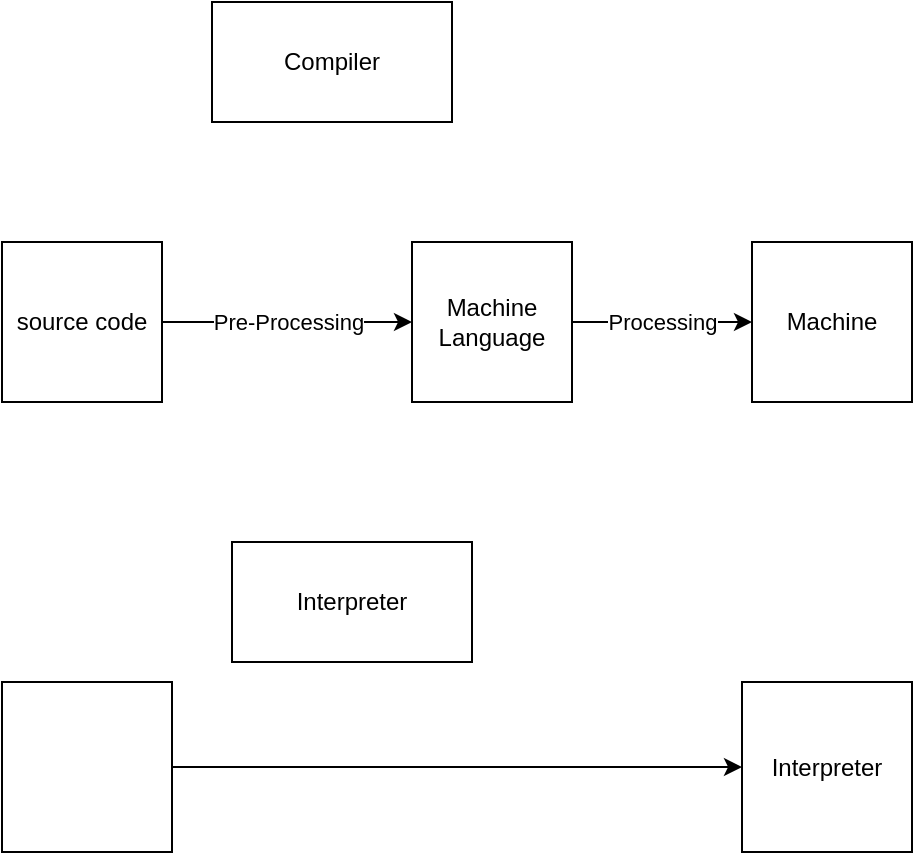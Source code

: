 <mxfile version="13.1.3">
    <diagram id="6hGFLwfOUW9BJ-s0fimq" name="Page-1">
        <mxGraphModel dx="1375" dy="353" grid="1" gridSize="10" guides="1" tooltips="1" connect="1" arrows="1" fold="1" page="1" pageScale="1" pageWidth="827" pageHeight="1169" math="0" shadow="0">
            <root>
                <mxCell id="0"/>
                <mxCell id="1" parent="0"/>
                <mxCell id="4" value="Pre-Processing" style="edgeStyle=orthogonalEdgeStyle;rounded=0;orthogonalLoop=1;jettySize=auto;html=1;" edge="1" parent="1" source="2" target="3">
                    <mxGeometry relative="1" as="geometry"/>
                </mxCell>
                <mxCell id="2" value="source code" style="whiteSpace=wrap;html=1;aspect=fixed;" vertex="1" parent="1">
                    <mxGeometry x="-15" y="130" width="80" height="80" as="geometry"/>
                </mxCell>
                <mxCell id="6" value="Processing" style="edgeStyle=orthogonalEdgeStyle;rounded=0;orthogonalLoop=1;jettySize=auto;html=1;" edge="1" parent="1" source="3" target="5">
                    <mxGeometry relative="1" as="geometry"/>
                </mxCell>
                <mxCell id="3" value="Machine Language" style="whiteSpace=wrap;html=1;aspect=fixed;" vertex="1" parent="1">
                    <mxGeometry x="190" y="130" width="80" height="80" as="geometry"/>
                </mxCell>
                <mxCell id="5" value="Machine" style="whiteSpace=wrap;html=1;aspect=fixed;" vertex="1" parent="1">
                    <mxGeometry x="360" y="130" width="80" height="80" as="geometry"/>
                </mxCell>
                <mxCell id="8" value="Compiler" style="rounded=0;whiteSpace=wrap;html=1;" vertex="1" parent="1">
                    <mxGeometry x="90" y="10" width="120" height="60" as="geometry"/>
                </mxCell>
                <mxCell id="9" value="Interpreter" style="rounded=0;whiteSpace=wrap;html=1;" vertex="1" parent="1">
                    <mxGeometry x="100" y="280" width="120" height="60" as="geometry"/>
                </mxCell>
                <mxCell id="12" value="" style="edgeStyle=orthogonalEdgeStyle;rounded=0;orthogonalLoop=1;jettySize=auto;html=1;" edge="1" parent="1" source="10" target="11">
                    <mxGeometry relative="1" as="geometry"/>
                </mxCell>
                <mxCell id="10" value="" style="whiteSpace=wrap;html=1;aspect=fixed;" vertex="1" parent="1">
                    <mxGeometry x="-15" y="350" width="85" height="85" as="geometry"/>
                </mxCell>
                <mxCell id="11" value="Interpreter" style="whiteSpace=wrap;html=1;aspect=fixed;" vertex="1" parent="1">
                    <mxGeometry x="355" y="350" width="85" height="85" as="geometry"/>
                </mxCell>
            </root>
        </mxGraphModel>
    </diagram>
</mxfile>